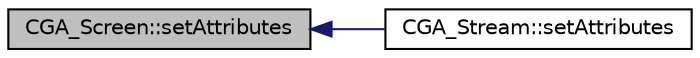 digraph "CGA_Screen::setAttributes"
{
  bgcolor="transparent";
  edge [fontname="Helvetica",fontsize="10",labelfontname="Helvetica",labelfontsize="10"];
  node [fontname="Helvetica",fontsize="10",shape=record];
  rankdir="LR";
  Node1 [label="CGA_Screen::setAttributes",height=0.2,width=0.4,color="black", fillcolor="grey75", style="filled", fontcolor="black"];
  Node1 -> Node2 [dir="back",color="midnightblue",fontsize="10",style="solid",fontname="Helvetica"];
  Node2 [label="CGA_Stream::setAttributes",height=0.2,width=0.4,color="black",URL="$classCGA__Stream.html#a45d56b322e20ef8aa27ee6c21982cd22",tooltip="verbindet die setAttributes-Funktion von O_Stream mit dem CGA-Treiber "];
}
